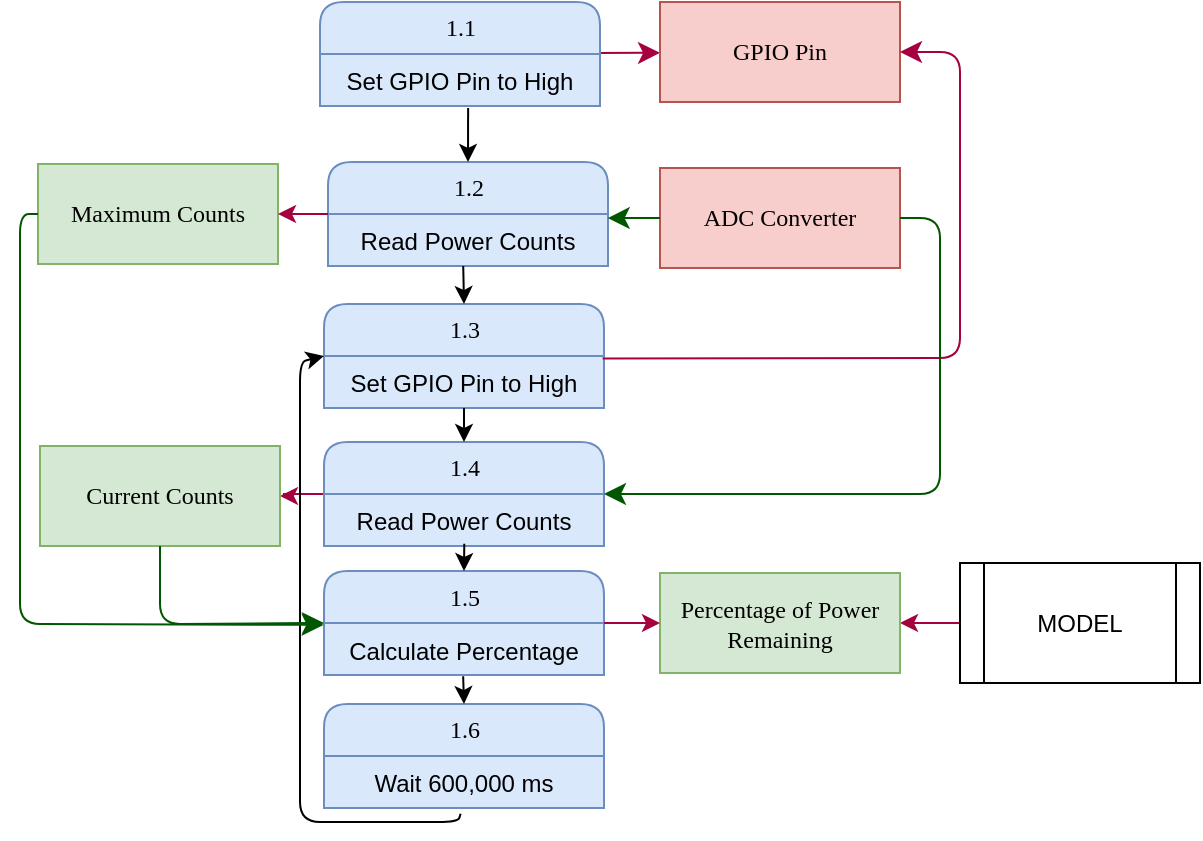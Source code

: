 <mxfile version="12.1.1" type="onedrive" pages="1"><diagram name="Page-1" id="52a04d89-c75d-2922-d76d-85b35f80e030"><mxGraphModel dx="805" dy="418" grid="1" gridSize="10" guides="1" tooltips="1" connect="1" arrows="1" fold="1" page="1" pageScale="1" pageWidth="1100" pageHeight="850" background="#ffffff" math="0" shadow="0"><root><mxCell id="0"/><mxCell id="1" parent="0"/><mxCell id="1fdf3b25b50cf41e-9" value="1.2" style="swimlane;html=1;fontStyle=0;childLayout=stackLayout;horizontal=1;startSize=26;horizontalStack=0;resizeParent=1;resizeLast=0;collapsible=1;marginBottom=0;swimlaneFillColor=#ffffff;align=center;rounded=1;shadow=0;comic=0;labelBackgroundColor=none;strokeWidth=1;fontFamily=Verdana;fontSize=12;fillColor=#dae8fc;strokeColor=#6c8ebf;" parent="1" vertex="1"><mxGeometry x="324" y="350" width="140" height="52" as="geometry"/></mxCell><mxCell id="1fdf3b25b50cf41e-10" value="Read Power Counts" style="text;html=1;strokeColor=#6c8ebf;fillColor=#dae8fc;spacingLeft=4;spacingRight=4;whiteSpace=wrap;overflow=hidden;rotatable=0;points=[[0,0.5],[1,0.5]];portConstraint=eastwest;align=center;labelBackgroundColor=none;" parent="1fdf3b25b50cf41e-9" vertex="1"><mxGeometry y="26" width="140" height="26" as="geometry"/></mxCell><mxCell id="1fdf3b25b50cf41e-42" style="edgeStyle=none;html=1;labelBackgroundColor=none;startFill=0;startSize=8;endFill=1;endSize=8;fontFamily=Verdana;fontSize=12;fillColor=#d80073;strokeColor=#A50040;" parent="1" source="1fdf3b25b50cf41e-17" target="1fdf3b25b50cf41e-25" edge="1"><mxGeometry relative="1" as="geometry"/></mxCell><mxCell id="1fdf3b25b50cf41e-17" value="1.1" style="swimlane;html=1;fontStyle=0;childLayout=stackLayout;horizontal=1;startSize=26;fillColor=#dae8fc;horizontalStack=0;resizeParent=1;resizeLast=0;collapsible=1;marginBottom=0;swimlaneFillColor=#ffffff;align=center;rounded=1;shadow=0;comic=0;labelBackgroundColor=none;strokeColor=#6c8ebf;strokeWidth=1;fontFamily=Verdana;fontSize=12;" parent="1" vertex="1"><mxGeometry x="320" y="270" width="140" height="52" as="geometry"/></mxCell><mxCell id="1fdf3b25b50cf41e-18" value="Set GPIO Pin to High" style="text;html=1;strokeColor=#6c8ebf;fillColor=#dae8fc;spacingLeft=4;spacingRight=4;whiteSpace=wrap;overflow=hidden;rotatable=0;points=[[0,0.5],[1,0.5]];portConstraint=eastwest;align=center;labelBackgroundColor=none;" parent="1fdf3b25b50cf41e-17" vertex="1"><mxGeometry y="26" width="140" height="26" as="geometry"/></mxCell><mxCell id="1fdf3b25b50cf41e-25" value="GPIO Pin" style="whiteSpace=wrap;html=1;rounded=0;shadow=0;comic=0;labelBackgroundColor=none;strokeColor=#b85450;strokeWidth=1;fillColor=#f8cecc;fontFamily=Verdana;fontSize=12;align=center;" parent="1" vertex="1"><mxGeometry x="490" y="270" width="120" height="50" as="geometry"/></mxCell><mxCell id="hihk5fLvxmELQctwnkvN-4" value="" style="endArrow=classic;html=1;exitX=0.529;exitY=1.038;exitDx=0;exitDy=0;exitPerimeter=0;entryX=0.5;entryY=0;entryDx=0;entryDy=0;" edge="1" parent="1" source="1fdf3b25b50cf41e-18" target="1fdf3b25b50cf41e-9"><mxGeometry width="50" height="50" relative="1" as="geometry"><mxPoint x="200" y="480" as="sourcePoint"/><mxPoint x="250" y="430" as="targetPoint"/></mxGeometry></mxCell><mxCell id="hihk5fLvxmELQctwnkvN-5" value="ADC Converter" style="whiteSpace=wrap;html=1;rounded=0;shadow=0;comic=0;labelBackgroundColor=none;strokeColor=#b85450;strokeWidth=1;fillColor=#f8cecc;fontFamily=Verdana;fontSize=12;align=center;" vertex="1" parent="1"><mxGeometry x="490" y="353" width="120" height="50" as="geometry"/></mxCell><mxCell id="hihk5fLvxmELQctwnkvN-6" style="edgeStyle=none;html=1;labelBackgroundColor=none;startFill=0;startSize=8;endFill=1;endSize=8;fontFamily=Verdana;fontSize=12;entryX=0.999;entryY=0.079;entryDx=0;entryDy=0;entryPerimeter=0;exitX=0;exitY=0.5;exitDx=0;exitDy=0;fillColor=#008a00;strokeColor=#005700;" edge="1" parent="1" source="hihk5fLvxmELQctwnkvN-5" target="1fdf3b25b50cf41e-10"><mxGeometry relative="1" as="geometry"><mxPoint x="490" y="377" as="sourcePoint"/><mxPoint x="480" y="410" as="targetPoint"/></mxGeometry></mxCell><mxCell id="hihk5fLvxmELQctwnkvN-11" value="Maximum Counts" style="whiteSpace=wrap;html=1;rounded=0;shadow=0;comic=0;labelBackgroundColor=none;strokeColor=#82b366;strokeWidth=1;fillColor=#d5e8d4;fontFamily=Verdana;fontSize=12;align=center;" vertex="1" parent="1"><mxGeometry x="179" y="351" width="120" height="50" as="geometry"/></mxCell><mxCell id="hihk5fLvxmELQctwnkvN-13" value="" style="endArrow=classic;html=1;fontColor=#660000;exitX=0;exitY=0.5;exitDx=0;exitDy=0;entryX=1;entryY=0.5;entryDx=0;entryDy=0;fillColor=#d80073;strokeColor=#A50040;" edge="1" parent="1" source="1fdf3b25b50cf41e-9" target="hihk5fLvxmELQctwnkvN-11"><mxGeometry width="50" height="50" relative="1" as="geometry"><mxPoint x="190" y="470" as="sourcePoint"/><mxPoint x="240" y="420" as="targetPoint"/></mxGeometry></mxCell><mxCell id="hihk5fLvxmELQctwnkvN-14" value="1.3" style="swimlane;html=1;fontStyle=0;childLayout=stackLayout;horizontal=1;startSize=26;fillColor=#dae8fc;horizontalStack=0;resizeParent=1;resizeLast=0;collapsible=1;marginBottom=0;swimlaneFillColor=#ffffff;align=center;rounded=1;shadow=0;comic=0;labelBackgroundColor=none;strokeColor=#6c8ebf;strokeWidth=1;fontFamily=Verdana;fontSize=12;" vertex="1" parent="1"><mxGeometry x="322" y="421" width="140" height="52" as="geometry"/></mxCell><mxCell id="hihk5fLvxmELQctwnkvN-15" value="Set GPIO Pin to High" style="text;html=1;strokeColor=#6c8ebf;fillColor=#dae8fc;spacingLeft=4;spacingRight=4;whiteSpace=wrap;overflow=hidden;rotatable=0;points=[[0,0.5],[1,0.5]];portConstraint=eastwest;align=center;" vertex="1" parent="hihk5fLvxmELQctwnkvN-14"><mxGeometry y="26" width="140" height="26" as="geometry"/></mxCell><mxCell id="hihk5fLvxmELQctwnkvN-16" value="" style="endArrow=classic;html=1;exitX=0.483;exitY=1;exitDx=0;exitDy=0;exitPerimeter=0;entryX=0.5;entryY=0;entryDx=0;entryDy=0;" edge="1" parent="1" source="1fdf3b25b50cf41e-10" target="hihk5fLvxmELQctwnkvN-14"><mxGeometry width="50" height="50" relative="1" as="geometry"><mxPoint x="404.06" y="332.988" as="sourcePoint"/><mxPoint x="404" y="360" as="targetPoint"/></mxGeometry></mxCell><mxCell id="hihk5fLvxmELQctwnkvN-35" value="" style="edgeStyle=orthogonalEdgeStyle;rounded=0;orthogonalLoop=1;jettySize=auto;html=1;fontColor=#660000;fillColor=#d80073;strokeColor=#A50040;" edge="1" parent="1" source="hihk5fLvxmELQctwnkvN-17" target="hihk5fLvxmELQctwnkvN-27"><mxGeometry relative="1" as="geometry"/></mxCell><mxCell id="hihk5fLvxmELQctwnkvN-17" value="1.4" style="swimlane;html=1;fontStyle=0;childLayout=stackLayout;horizontal=1;startSize=26;horizontalStack=0;resizeParent=1;resizeLast=0;collapsible=1;marginBottom=0;swimlaneFillColor=#ffffff;align=center;rounded=1;shadow=0;comic=0;labelBackgroundColor=none;strokeWidth=1;fontFamily=Verdana;fontSize=12;fillColor=#dae8fc;strokeColor=#6c8ebf;" vertex="1" parent="1"><mxGeometry x="322" y="490" width="140" height="52" as="geometry"/></mxCell><mxCell id="hihk5fLvxmELQctwnkvN-18" value="Read Power Counts" style="text;html=1;strokeColor=#6c8ebf;fillColor=#dae8fc;spacingLeft=4;spacingRight=4;whiteSpace=wrap;overflow=hidden;rotatable=0;points=[[0,0.5],[1,0.5]];portConstraint=eastwest;align=center;labelBackgroundColor=none;" vertex="1" parent="hihk5fLvxmELQctwnkvN-17"><mxGeometry y="26" width="140" height="26" as="geometry"/></mxCell><mxCell id="hihk5fLvxmELQctwnkvN-19" value="1.6" style="swimlane;html=1;fontStyle=0;childLayout=stackLayout;horizontal=1;startSize=26;horizontalStack=0;resizeParent=1;resizeLast=0;collapsible=1;marginBottom=0;swimlaneFillColor=#ffffff;align=center;rounded=1;shadow=0;comic=0;labelBackgroundColor=none;strokeWidth=1;fontFamily=Verdana;fontSize=12;fillColor=#dae8fc;strokeColor=#6c8ebf;" vertex="1" parent="1"><mxGeometry x="322" y="621" width="140" height="52" as="geometry"/></mxCell><mxCell id="hihk5fLvxmELQctwnkvN-20" value="Wait 600,000 ms" style="text;html=1;strokeColor=#6c8ebf;fillColor=#dae8fc;spacingLeft=4;spacingRight=4;whiteSpace=wrap;overflow=hidden;rotatable=0;points=[[0,0.5],[1,0.5]];portConstraint=eastwest;align=center;labelBackgroundColor=none;" vertex="1" parent="hihk5fLvxmELQctwnkvN-19"><mxGeometry y="26" width="140" height="26" as="geometry"/></mxCell><mxCell id="hihk5fLvxmELQctwnkvN-21" style="edgeStyle=none;html=1;labelBackgroundColor=none;startFill=0;startSize=8;endFill=1;endSize=8;fontFamily=Verdana;fontSize=12;exitX=0.995;exitY=0.049;exitDx=0;exitDy=0;exitPerimeter=0;entryX=1;entryY=0.5;entryDx=0;entryDy=0;fillColor=#d80073;strokeColor=#A50040;" edge="1" parent="1" source="hihk5fLvxmELQctwnkvN-15" target="1fdf3b25b50cf41e-25"><mxGeometry relative="1" as="geometry"><mxPoint x="470" y="305.562" as="sourcePoint"/><mxPoint x="500" y="305.375" as="targetPoint"/><Array as="points"><mxPoint x="640" y="448"/><mxPoint x="640" y="295"/></Array></mxGeometry></mxCell><mxCell id="hihk5fLvxmELQctwnkvN-23" style="edgeStyle=none;html=1;labelBackgroundColor=none;startFill=0;startSize=8;endFill=1;endSize=8;fontFamily=Verdana;fontSize=12;entryX=1;entryY=0.5;entryDx=0;entryDy=0;exitX=1;exitY=0.5;exitDx=0;exitDy=0;fillColor=#008a00;strokeColor=#005700;" edge="1" parent="1" source="hihk5fLvxmELQctwnkvN-5" target="hihk5fLvxmELQctwnkvN-17"><mxGeometry relative="1" as="geometry"><mxPoint x="500" y="388" as="sourcePoint"/><mxPoint x="473.86" y="388.054" as="targetPoint"/><Array as="points"><mxPoint x="630" y="378"/><mxPoint x="630" y="516"/></Array></mxGeometry></mxCell><mxCell id="hihk5fLvxmELQctwnkvN-24" value="" style="endArrow=classic;html=1;entryX=0.5;entryY=0;entryDx=0;entryDy=0;" edge="1" parent="1" source="hihk5fLvxmELQctwnkvN-15" target="hihk5fLvxmELQctwnkvN-17"><mxGeometry width="50" height="50" relative="1" as="geometry"><mxPoint x="401.62" y="412" as="sourcePoint"/><mxPoint x="402" y="431" as="targetPoint"/></mxGeometry></mxCell><mxCell id="hihk5fLvxmELQctwnkvN-26" value="" style="endArrow=classic;html=1;exitX=0.488;exitY=1.11;exitDx=0;exitDy=0;exitPerimeter=0;entryX=0;entryY=0.5;entryDx=0;entryDy=0;" edge="1" parent="1" source="hihk5fLvxmELQctwnkvN-20" target="hihk5fLvxmELQctwnkvN-14"><mxGeometry width="50" height="50" relative="1" as="geometry"><mxPoint x="421.62" y="432" as="sourcePoint"/><mxPoint x="422" y="451" as="targetPoint"/><Array as="points"><mxPoint x="389" y="680"/><mxPoint x="310" y="680"/><mxPoint x="310" y="450"/></Array></mxGeometry></mxCell><mxCell id="hihk5fLvxmELQctwnkvN-27" value="Current Counts" style="whiteSpace=wrap;html=1;rounded=0;shadow=0;comic=0;labelBackgroundColor=none;strokeColor=#82b366;strokeWidth=1;fillColor=#d5e8d4;fontFamily=Verdana;fontSize=12;align=center;" vertex="1" parent="1"><mxGeometry x="180" y="492" width="120" height="50" as="geometry"/></mxCell><mxCell id="hihk5fLvxmELQctwnkvN-28" value="1.5" style="swimlane;html=1;fontStyle=0;childLayout=stackLayout;horizontal=1;startSize=26;horizontalStack=0;resizeParent=1;resizeLast=0;collapsible=1;marginBottom=0;swimlaneFillColor=#ffffff;align=center;rounded=1;shadow=0;comic=0;labelBackgroundColor=none;strokeWidth=1;fontFamily=Verdana;fontSize=12;fillColor=#dae8fc;strokeColor=#6c8ebf;" vertex="1" parent="1"><mxGeometry x="322" y="554.5" width="140" height="52" as="geometry"/></mxCell><mxCell id="hihk5fLvxmELQctwnkvN-29" value="Calculate Percentage" style="text;html=1;strokeColor=#6c8ebf;fillColor=#dae8fc;spacingLeft=4;spacingRight=4;whiteSpace=wrap;overflow=hidden;rotatable=0;points=[[0,0.5],[1,0.5]];portConstraint=eastwest;align=center;labelBackgroundColor=none;" vertex="1" parent="hihk5fLvxmELQctwnkvN-28"><mxGeometry y="26" width="140" height="26" as="geometry"/></mxCell><mxCell id="hihk5fLvxmELQctwnkvN-30" value="" style="endArrow=classic;html=1;entryX=0.5;entryY=0;entryDx=0;entryDy=0;exitX=0.501;exitY=0.956;exitDx=0;exitDy=0;exitPerimeter=0;" edge="1" parent="1" source="hihk5fLvxmELQctwnkvN-18" target="hihk5fLvxmELQctwnkvN-28"><mxGeometry width="50" height="50" relative="1" as="geometry"><mxPoint x="402" y="483" as="sourcePoint"/><mxPoint x="402" y="500" as="targetPoint"/></mxGeometry></mxCell><mxCell id="hihk5fLvxmELQctwnkvN-34" value="" style="endArrow=classic;html=1;exitX=0.497;exitY=1.025;exitDx=0;exitDy=0;exitPerimeter=0;entryX=0.5;entryY=0;entryDx=0;entryDy=0;" edge="1" parent="1" source="hihk5fLvxmELQctwnkvN-29" target="hihk5fLvxmELQctwnkvN-19"><mxGeometry width="50" height="50" relative="1" as="geometry"><mxPoint x="401.62" y="412" as="sourcePoint"/><mxPoint x="402" y="431" as="targetPoint"/></mxGeometry></mxCell><mxCell id="hihk5fLvxmELQctwnkvN-44" value="" style="edgeStyle=orthogonalEdgeStyle;rounded=0;orthogonalLoop=1;jettySize=auto;html=1;fontColor=#660000;fillColor=#d80073;strokeColor=#A50040;exitX=0;exitY=0.5;exitDx=0;exitDy=0;entryX=1;entryY=0.5;entryDx=0;entryDy=0;" edge="1" parent="1" source="hihk5fLvxmELQctwnkvN-43" target="hihk5fLvxmELQctwnkvN-40"><mxGeometry relative="1" as="geometry"><mxPoint x="610" y="660" as="targetPoint"/></mxGeometry></mxCell><mxCell id="hihk5fLvxmELQctwnkvN-40" value="Percentage of Power Remaining" style="whiteSpace=wrap;html=1;rounded=0;shadow=0;comic=0;labelBackgroundColor=none;strokeColor=#82b366;strokeWidth=1;fillColor=#d5e8d4;fontFamily=Verdana;fontSize=12;align=center;" vertex="1" parent="1"><mxGeometry x="490" y="555.5" width="120" height="50" as="geometry"/></mxCell><mxCell id="hihk5fLvxmELQctwnkvN-42" value="" style="edgeStyle=orthogonalEdgeStyle;rounded=0;orthogonalLoop=1;jettySize=auto;html=1;fontColor=#660000;fillColor=#d80073;strokeColor=#A50040;exitX=1;exitY=0.5;exitDx=0;exitDy=0;entryX=0;entryY=0.5;entryDx=0;entryDy=0;" edge="1" parent="1" source="hihk5fLvxmELQctwnkvN-28" target="hihk5fLvxmELQctwnkvN-40"><mxGeometry relative="1" as="geometry"><mxPoint x="332" y="526.286" as="sourcePoint"/><mxPoint x="310" y="526.857" as="targetPoint"/></mxGeometry></mxCell><mxCell id="hihk5fLvxmELQctwnkvN-43" value="&lt;font color=&quot;#000000&quot;&gt;MODEL&lt;/font&gt;" style="shape=process;whiteSpace=wrap;html=1;backgroundOutline=1;labelBackgroundColor=none;fontColor=#660000;" vertex="1" parent="1"><mxGeometry x="640" y="550.5" width="120" height="60" as="geometry"/></mxCell><mxCell id="hihk5fLvxmELQctwnkvN-55" style="edgeStyle=none;html=1;labelBackgroundColor=none;startFill=0;startSize=8;endFill=1;endSize=8;fontFamily=Verdana;fontSize=12;entryX=0;entryY=0.5;entryDx=0;entryDy=0;exitX=0.5;exitY=1;exitDx=0;exitDy=0;fillColor=#008a00;strokeColor=#005700;" edge="1" parent="1" source="hihk5fLvxmELQctwnkvN-27" target="hihk5fLvxmELQctwnkvN-28"><mxGeometry relative="1" as="geometry"><mxPoint x="500" y="388" as="sourcePoint"/><mxPoint x="473.86" y="388.054" as="targetPoint"/><Array as="points"><mxPoint x="240" y="581"/></Array></mxGeometry></mxCell><mxCell id="hihk5fLvxmELQctwnkvN-56" style="edgeStyle=none;html=1;labelBackgroundColor=none;startFill=0;startSize=8;endFill=1;endSize=8;fontFamily=Verdana;fontSize=12;entryX=-0.001;entryY=0.036;entryDx=0;entryDy=0;fillColor=#008a00;strokeColor=#005700;entryPerimeter=0;exitX=0;exitY=0.5;exitDx=0;exitDy=0;" edge="1" parent="1" source="hihk5fLvxmELQctwnkvN-11" target="hihk5fLvxmELQctwnkvN-29"><mxGeometry relative="1" as="geometry"><mxPoint x="240" y="540" as="sourcePoint"/><mxPoint x="332" y="590.5" as="targetPoint"/><Array as="points"><mxPoint x="170" y="376"/><mxPoint x="170" y="581"/></Array></mxGeometry></mxCell></root></mxGraphModel></diagram></mxfile>